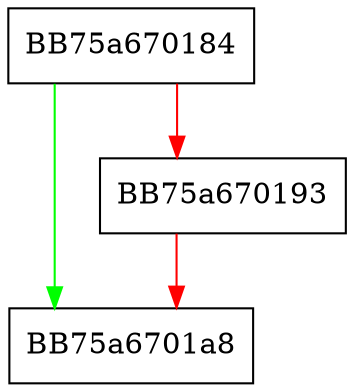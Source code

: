 digraph Hook_Rpf_SSFFindFirst {
  node [shape="box"];
  graph [splines=ortho];
  BB75a670184 -> BB75a6701a8 [color="green"];
  BB75a670184 -> BB75a670193 [color="red"];
  BB75a670193 -> BB75a6701a8 [color="red"];
}